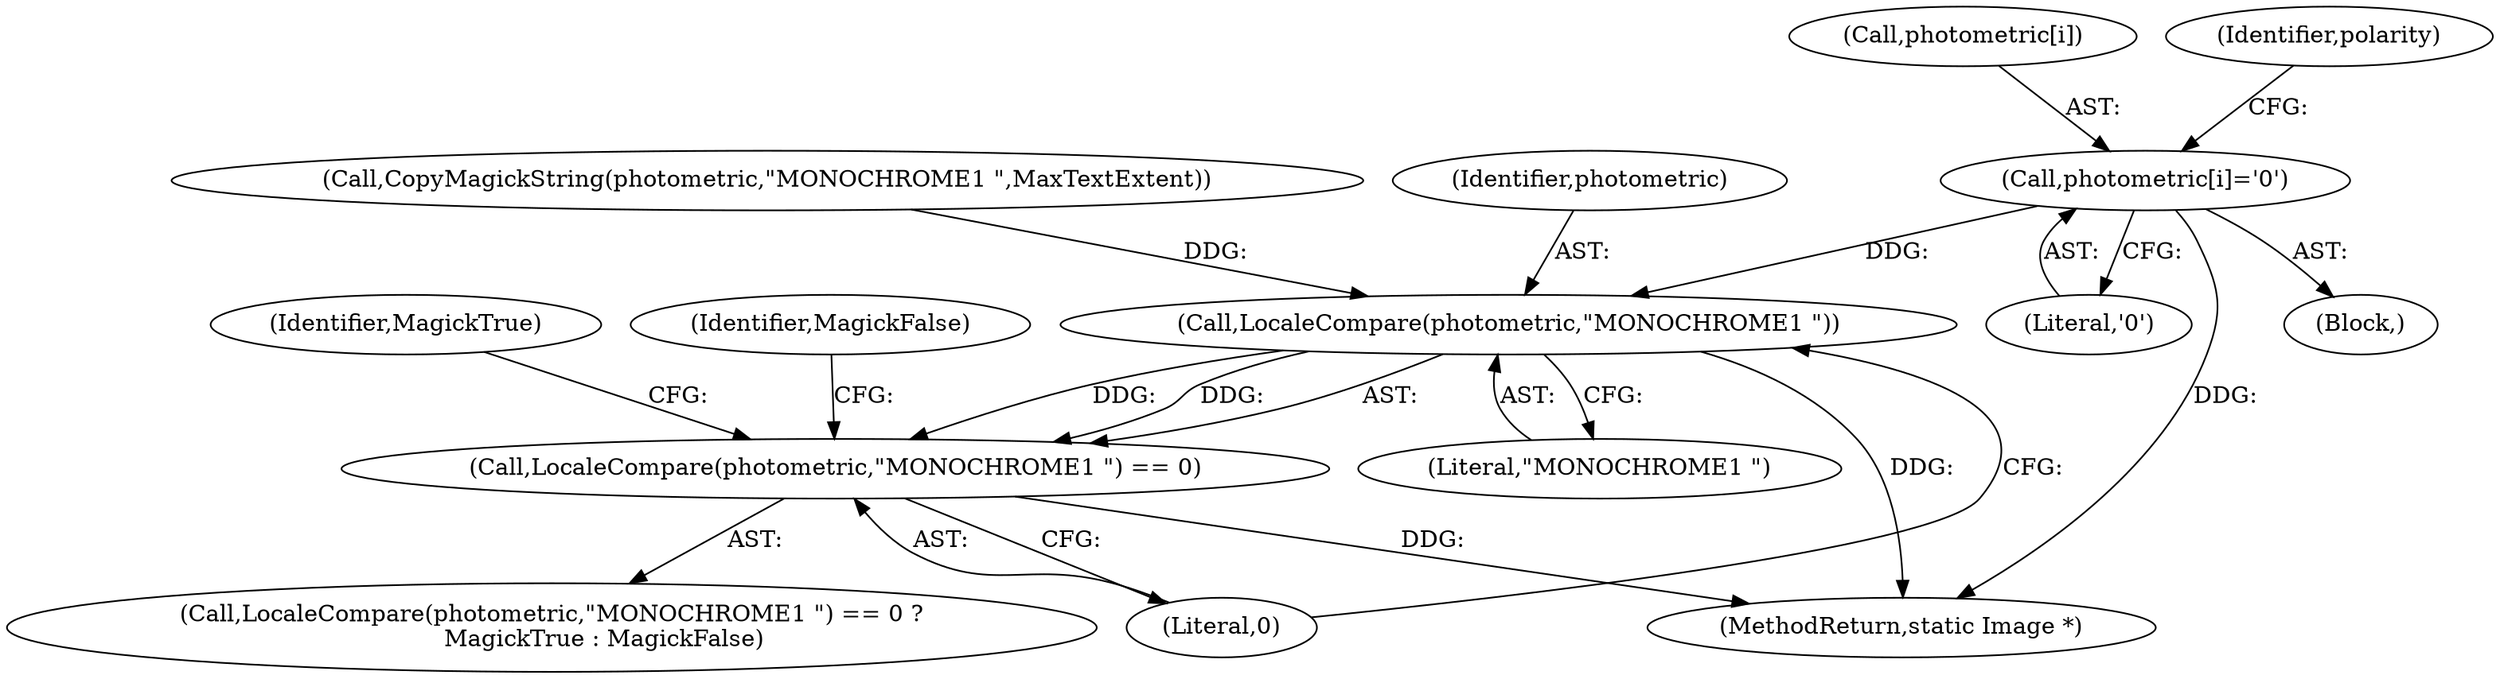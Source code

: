 digraph "0_ImageMagick_f6e9d0d9955e85bdd7540b251cd50d598dacc5e6_8@array" {
"1001373" [label="(Call,photometric[i]='\0')"];
"1001382" [label="(Call,LocaleCompare(photometric,\"MONOCHROME1 \"))"];
"1001381" [label="(Call,LocaleCompare(photometric,\"MONOCHROME1 \") == 0)"];
"1001382" [label="(Call,LocaleCompare(photometric,\"MONOCHROME1 \"))"];
"1001377" [label="(Literal,'\0')"];
"1001348" [label="(Block,)"];
"1001374" [label="(Call,photometric[i])"];
"1001379" [label="(Identifier,polarity)"];
"1000338" [label="(Call,CopyMagickString(photometric,\"MONOCHROME1 \",MaxTextExtent))"];
"1001384" [label="(Literal,\"MONOCHROME1 \")"];
"1001380" [label="(Call,LocaleCompare(photometric,\"MONOCHROME1 \") == 0 ?\n              MagickTrue : MagickFalse)"];
"1004563" [label="(MethodReturn,static Image *)"];
"1001383" [label="(Identifier,photometric)"];
"1001381" [label="(Call,LocaleCompare(photometric,\"MONOCHROME1 \") == 0)"];
"1001386" [label="(Identifier,MagickTrue)"];
"1001387" [label="(Identifier,MagickFalse)"];
"1001385" [label="(Literal,0)"];
"1001373" [label="(Call,photometric[i]='\0')"];
"1001373" -> "1001348"  [label="AST: "];
"1001373" -> "1001377"  [label="CFG: "];
"1001374" -> "1001373"  [label="AST: "];
"1001377" -> "1001373"  [label="AST: "];
"1001379" -> "1001373"  [label="CFG: "];
"1001373" -> "1004563"  [label="DDG: "];
"1001373" -> "1001382"  [label="DDG: "];
"1001382" -> "1001381"  [label="AST: "];
"1001382" -> "1001384"  [label="CFG: "];
"1001383" -> "1001382"  [label="AST: "];
"1001384" -> "1001382"  [label="AST: "];
"1001385" -> "1001382"  [label="CFG: "];
"1001382" -> "1004563"  [label="DDG: "];
"1001382" -> "1001381"  [label="DDG: "];
"1001382" -> "1001381"  [label="DDG: "];
"1000338" -> "1001382"  [label="DDG: "];
"1001381" -> "1001380"  [label="AST: "];
"1001381" -> "1001385"  [label="CFG: "];
"1001385" -> "1001381"  [label="AST: "];
"1001386" -> "1001381"  [label="CFG: "];
"1001387" -> "1001381"  [label="CFG: "];
"1001381" -> "1004563"  [label="DDG: "];
}

